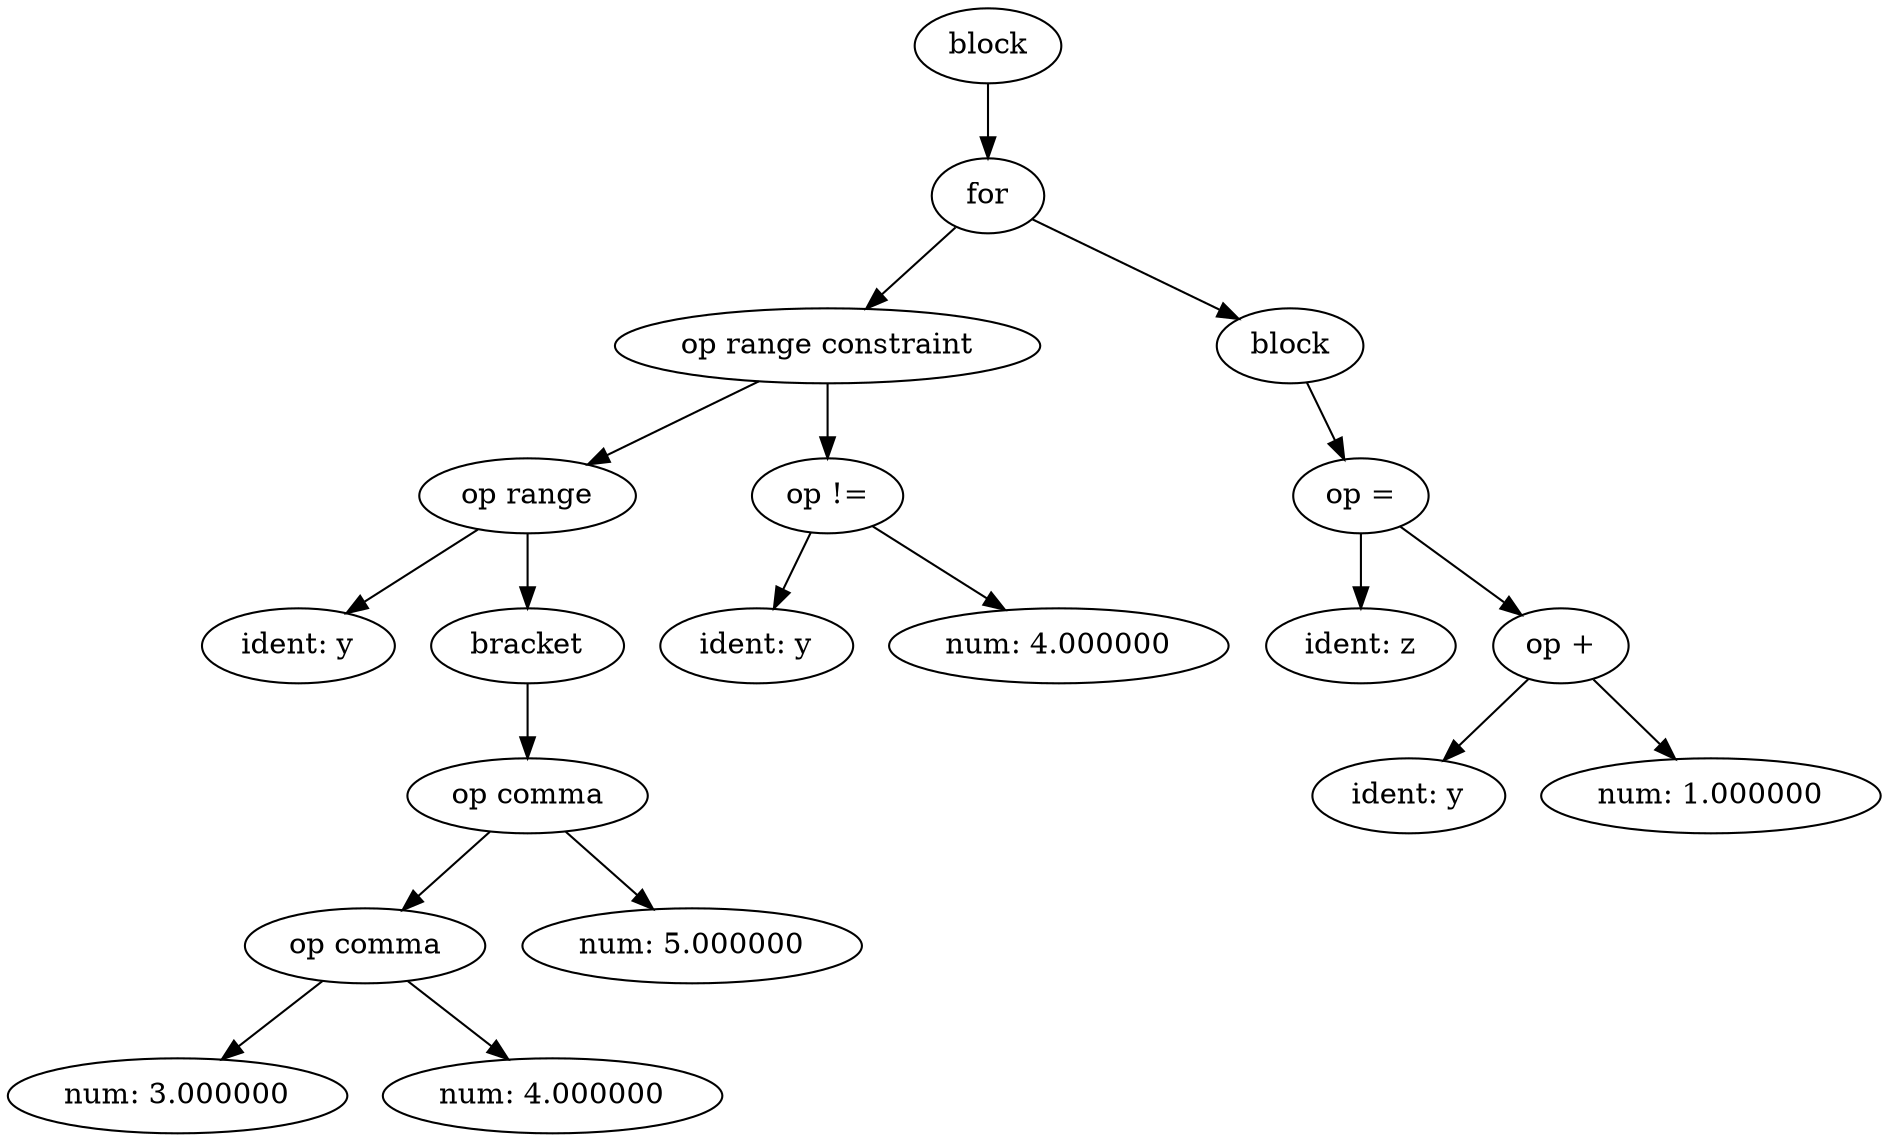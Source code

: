 digraph G {
0[label="block"];
1[label="for"];
2[label="ident: y"];
3[label="op range"];
4[label="bracket"];
5[label="num: 3.000000"];
6[label="op comma"];
7[label="num: 4.000000"];
8[label="op comma"];
9[label="num: 5.000000"];
10[label="op range constraint"];
11[label="ident: y"];
12[label="op !="];
13[label="num: 4.000000"];
14[label="block"];
15[label="ident: z"];
16[label="op ="];
17[label="ident: y"];
18[label="op +"];
19[label="num: 1.000000"];
0->1 ;
1->10 ;
1->14 ;
3->2 ;
3->4 ;
4->8 ;
6->5 ;
6->7 ;
8->6 ;
8->9 ;
10->3 ;
10->12 ;
12->11 ;
12->13 ;
14->16 ;
16->15 ;
16->18 ;
18->17 ;
18->19 ;
}
